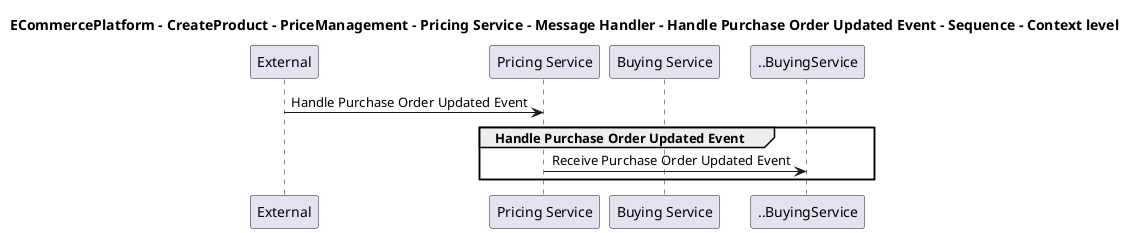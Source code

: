 @startuml

title ECommercePlatform - CreateProduct - PriceManagement - Pricing Service - Message Handler - Handle Purchase Order Updated Event - Sequence - Context level

participant "External" as C4InterFlow.SoftwareSystems.ExternalSystem
participant "Pricing Service" as ECommercePlatform.CreateProduct.PriceManagement.SoftwareSystems.PricingService
participant "Buying Service" as ECommercePlatform.CreateProduct.BuyingAndMerchandising.SoftwareSystems.BuyingService

C4InterFlow.SoftwareSystems.ExternalSystem -> ECommercePlatform.CreateProduct.PriceManagement.SoftwareSystems.PricingService : Handle Purchase Order Updated Event
group Handle Purchase Order Updated Event
ECommercePlatform.CreateProduct.PriceManagement.SoftwareSystems.PricingService -> ..BuyingService : Receive Purchase Order Updated Event
end


@enduml
